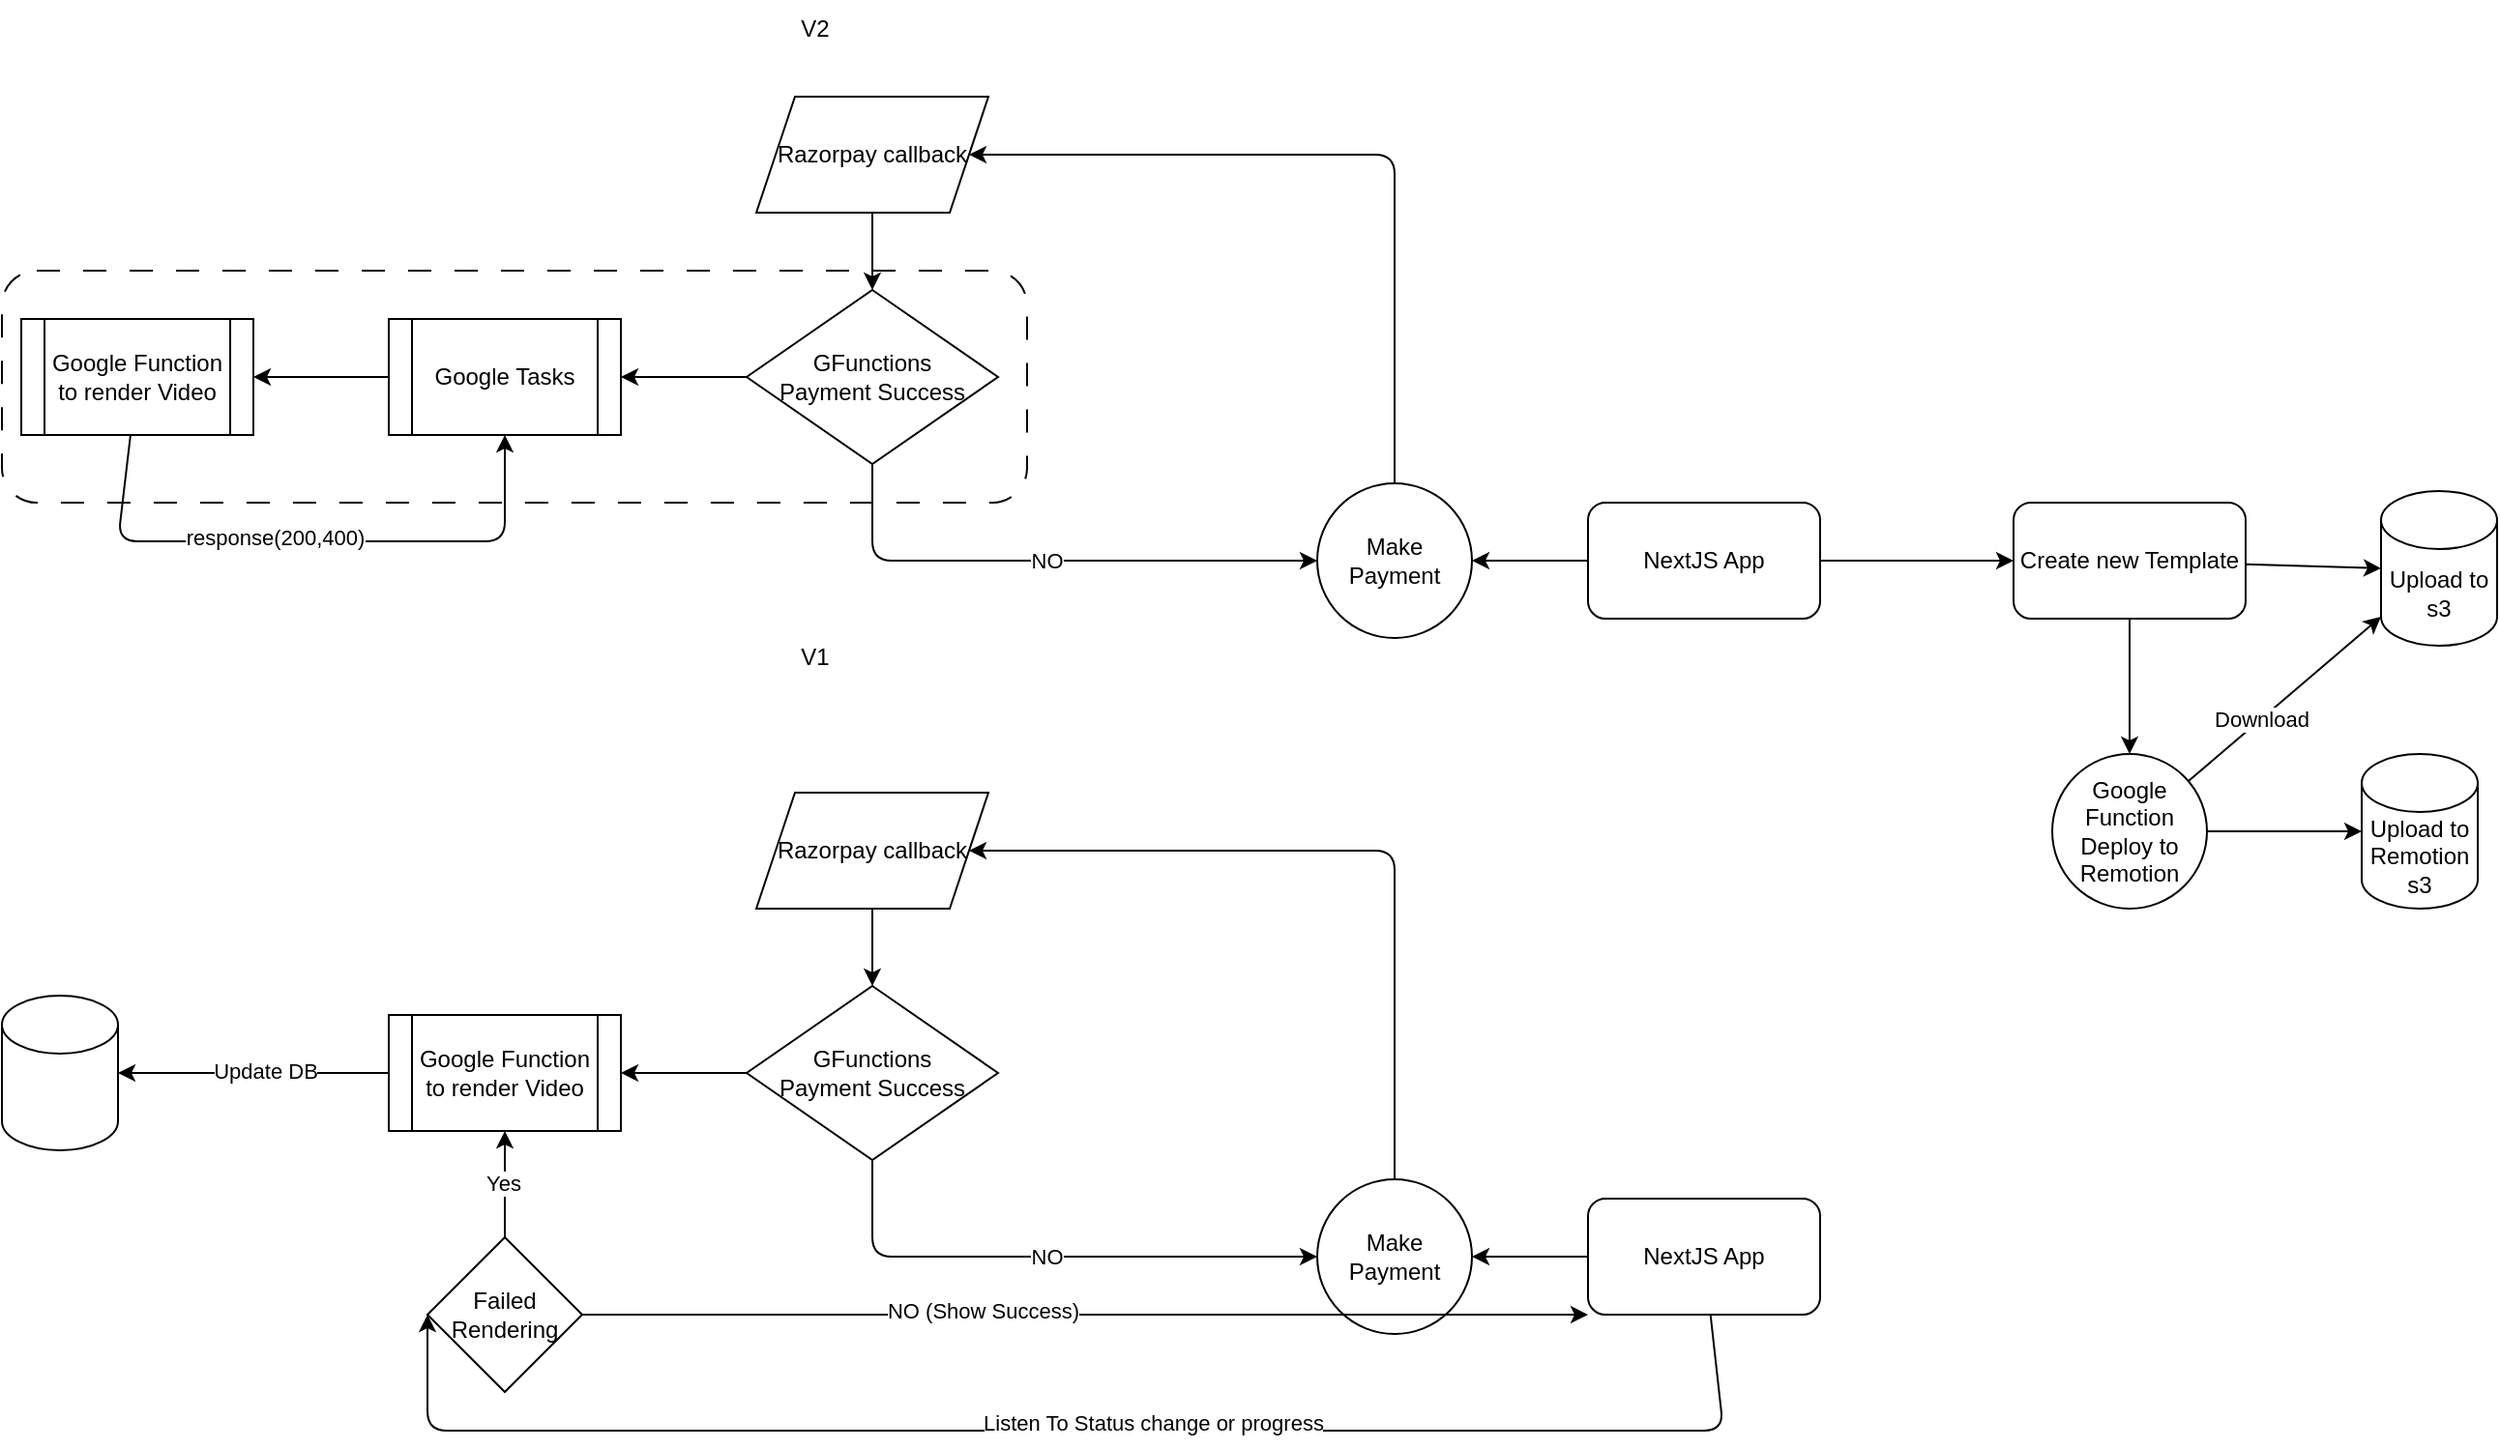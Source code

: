 <mxfile>
    <diagram id="3bxHeYOgOJHIAlLgsrYg" name="Page-1">
        <mxGraphModel dx="1148" dy="520" grid="1" gridSize="10" guides="1" tooltips="1" connect="1" arrows="1" fold="1" page="1" pageScale="1" pageWidth="1169" pageHeight="827" math="0" shadow="0">
            <root>
                <mxCell id="0"/>
                <mxCell id="1" parent="0"/>
                <mxCell id="5" style="edgeStyle=none;html=1;" parent="1" source="2" target="4" edge="1">
                    <mxGeometry relative="1" as="geometry"/>
                </mxCell>
                <mxCell id="54" value="" style="edgeStyle=none;html=1;" edge="1" parent="1" source="2">
                    <mxGeometry relative="1" as="geometry">
                        <mxPoint x="1100" y="370" as="targetPoint"/>
                    </mxGeometry>
                </mxCell>
                <mxCell id="2" value="NextJS App" style="rounded=1;whiteSpace=wrap;html=1;" parent="1" vertex="1">
                    <mxGeometry x="880" y="340" width="120" height="60" as="geometry"/>
                </mxCell>
                <mxCell id="17" style="edgeStyle=none;html=1;entryX=1;entryY=0.5;entryDx=0;entryDy=0;" parent="1" source="3" target="16" edge="1">
                    <mxGeometry relative="1" as="geometry"/>
                </mxCell>
                <mxCell id="3" value="Google Tasks" style="shape=process;whiteSpace=wrap;html=1;backgroundOutline=1;" parent="1" vertex="1">
                    <mxGeometry x="260" y="245" width="120" height="60" as="geometry"/>
                </mxCell>
                <mxCell id="13" style="edgeStyle=none;html=1;entryX=1;entryY=0.5;entryDx=0;entryDy=0;" parent="1" source="4" target="11" edge="1">
                    <mxGeometry relative="1" as="geometry">
                        <Array as="points">
                            <mxPoint x="780" y="160"/>
                            <mxPoint x="620" y="160"/>
                        </Array>
                    </mxGeometry>
                </mxCell>
                <mxCell id="4" value="Make Payment" style="ellipse;whiteSpace=wrap;html=1;aspect=fixed;" parent="1" vertex="1">
                    <mxGeometry x="740" y="330" width="80" height="80" as="geometry"/>
                </mxCell>
                <mxCell id="10" value="NO" style="edgeStyle=none;html=1;entryX=0;entryY=0.5;entryDx=0;entryDy=0;" parent="1" source="6" target="4" edge="1">
                    <mxGeometry relative="1" as="geometry">
                        <Array as="points">
                            <mxPoint x="510" y="370"/>
                        </Array>
                    </mxGeometry>
                </mxCell>
                <mxCell id="15" style="edgeStyle=none;html=1;entryX=1;entryY=0.5;entryDx=0;entryDy=0;" parent="1" source="6" target="3" edge="1">
                    <mxGeometry relative="1" as="geometry"/>
                </mxCell>
                <mxCell id="6" value="GFunctions&lt;br&gt;Payment Success" style="rhombus;whiteSpace=wrap;html=1;" parent="1" vertex="1">
                    <mxGeometry x="445" y="230" width="130" height="90" as="geometry"/>
                </mxCell>
                <mxCell id="12" style="edgeStyle=none;html=1;entryX=0.5;entryY=0;entryDx=0;entryDy=0;" parent="1" source="11" target="6" edge="1">
                    <mxGeometry relative="1" as="geometry"/>
                </mxCell>
                <mxCell id="14" value="" style="rounded=1;whiteSpace=wrap;html=1;dashed=1;dashPattern=12 12;fillColor=none;" parent="1" vertex="1">
                    <mxGeometry x="60" y="220" width="530" height="120" as="geometry"/>
                </mxCell>
                <mxCell id="11" value="Razorpay callback" style="shape=parallelogram;perimeter=parallelogramPerimeter;whiteSpace=wrap;html=1;fixedSize=1;" parent="1" vertex="1">
                    <mxGeometry x="450" y="130" width="120" height="60" as="geometry"/>
                </mxCell>
                <mxCell id="18" style="edgeStyle=none;html=1;entryX=0.5;entryY=1;entryDx=0;entryDy=0;" parent="1" source="16" target="3" edge="1">
                    <mxGeometry relative="1" as="geometry">
                        <Array as="points">
                            <mxPoint x="120" y="360"/>
                            <mxPoint x="320" y="360"/>
                        </Array>
                    </mxGeometry>
                </mxCell>
                <mxCell id="19" value="response(200,400)" style="edgeLabel;html=1;align=center;verticalAlign=middle;resizable=0;points=[];" parent="18" vertex="1" connectable="0">
                    <mxGeometry x="-0.119" y="2" relative="1" as="geometry">
                        <mxPoint as="offset"/>
                    </mxGeometry>
                </mxCell>
                <mxCell id="16" value="Google Function to render Video&lt;br&gt;" style="shape=process;whiteSpace=wrap;html=1;backgroundOutline=1;fillColor=none;" parent="1" vertex="1">
                    <mxGeometry x="70" y="245" width="120" height="60" as="geometry"/>
                </mxCell>
                <mxCell id="20" style="edgeStyle=none;html=1;" parent="1" source="21" target="25" edge="1">
                    <mxGeometry relative="1" as="geometry"/>
                </mxCell>
                <mxCell id="40" style="edgeStyle=none;html=1;entryX=0;entryY=0.5;entryDx=0;entryDy=0;" parent="1" source="21" target="42" edge="1">
                    <mxGeometry relative="1" as="geometry">
                        <Array as="points">
                            <mxPoint x="950" y="820"/>
                            <mxPoint x="500" y="820"/>
                            <mxPoint x="280" y="820"/>
                        </Array>
                    </mxGeometry>
                </mxCell>
                <mxCell id="41" value="Listen To Status change or progress" style="edgeLabel;html=1;align=center;verticalAlign=middle;resizable=0;points=[];" parent="40" vertex="1" connectable="0">
                    <mxGeometry x="-0.1" y="-4" relative="1" as="geometry">
                        <mxPoint as="offset"/>
                    </mxGeometry>
                </mxCell>
                <mxCell id="21" value="NextJS App" style="rounded=1;whiteSpace=wrap;html=1;" parent="1" vertex="1">
                    <mxGeometry x="880" y="700" width="120" height="60" as="geometry"/>
                </mxCell>
                <mxCell id="24" style="edgeStyle=none;html=1;entryX=1;entryY=0.5;entryDx=0;entryDy=0;" parent="1" source="25" target="31" edge="1">
                    <mxGeometry relative="1" as="geometry">
                        <Array as="points">
                            <mxPoint x="780" y="520"/>
                            <mxPoint x="620" y="520"/>
                        </Array>
                    </mxGeometry>
                </mxCell>
                <mxCell id="25" value="Make Payment" style="ellipse;whiteSpace=wrap;html=1;aspect=fixed;" parent="1" vertex="1">
                    <mxGeometry x="740" y="690" width="80" height="80" as="geometry"/>
                </mxCell>
                <mxCell id="26" value="NO" style="edgeStyle=none;html=1;entryX=0;entryY=0.5;entryDx=0;entryDy=0;" parent="1" source="28" target="25" edge="1">
                    <mxGeometry relative="1" as="geometry">
                        <Array as="points">
                            <mxPoint x="510" y="730"/>
                        </Array>
                    </mxGeometry>
                </mxCell>
                <mxCell id="27" style="edgeStyle=none;html=1;entryX=1;entryY=0.5;entryDx=0;entryDy=0;" parent="1" source="28" target="35" edge="1">
                    <mxGeometry relative="1" as="geometry">
                        <mxPoint x="380" y="635" as="targetPoint"/>
                    </mxGeometry>
                </mxCell>
                <mxCell id="28" value="GFunctions&lt;br&gt;Payment Success" style="rhombus;whiteSpace=wrap;html=1;" parent="1" vertex="1">
                    <mxGeometry x="445" y="590" width="130" height="90" as="geometry"/>
                </mxCell>
                <mxCell id="29" style="edgeStyle=none;html=1;entryX=0.5;entryY=0;entryDx=0;entryDy=0;" parent="1" source="31" target="28" edge="1">
                    <mxGeometry relative="1" as="geometry"/>
                </mxCell>
                <mxCell id="31" value="Razorpay callback" style="shape=parallelogram;perimeter=parallelogramPerimeter;whiteSpace=wrap;html=1;fixedSize=1;" parent="1" vertex="1">
                    <mxGeometry x="450" y="490" width="120" height="60" as="geometry"/>
                </mxCell>
                <mxCell id="38" style="edgeStyle=none;html=1;entryX=1;entryY=0.5;entryDx=0;entryDy=0;entryPerimeter=0;" parent="1" source="35" target="36" edge="1">
                    <mxGeometry relative="1" as="geometry"/>
                </mxCell>
                <mxCell id="39" value="Update DB" style="edgeLabel;html=1;align=center;verticalAlign=middle;resizable=0;points=[];" parent="38" vertex="1" connectable="0">
                    <mxGeometry x="-0.076" y="-1" relative="1" as="geometry">
                        <mxPoint as="offset"/>
                    </mxGeometry>
                </mxCell>
                <mxCell id="35" value="Google Function to render Video&lt;br&gt;" style="shape=process;whiteSpace=wrap;html=1;backgroundOutline=1;fillColor=none;" parent="1" vertex="1">
                    <mxGeometry x="260" y="605" width="120" height="60" as="geometry"/>
                </mxCell>
                <mxCell id="36" value="" style="shape=cylinder3;whiteSpace=wrap;html=1;boundedLbl=1;backgroundOutline=1;size=15;fillColor=none;" parent="1" vertex="1">
                    <mxGeometry x="60" y="595" width="60" height="80" as="geometry"/>
                </mxCell>
                <mxCell id="43" style="edgeStyle=none;html=1;entryX=0.5;entryY=1;entryDx=0;entryDy=0;" parent="1" source="42" target="35" edge="1">
                    <mxGeometry relative="1" as="geometry"/>
                </mxCell>
                <mxCell id="45" value="Yes" style="edgeLabel;html=1;align=center;verticalAlign=middle;resizable=0;points=[];" parent="43" vertex="1" connectable="0">
                    <mxGeometry x="0.012" y="1" relative="1" as="geometry">
                        <mxPoint as="offset"/>
                    </mxGeometry>
                </mxCell>
                <mxCell id="47" style="edgeStyle=none;html=1;entryX=0;entryY=1;entryDx=0;entryDy=0;" parent="1" source="42" target="21" edge="1">
                    <mxGeometry relative="1" as="geometry">
                        <mxPoint x="870" y="780" as="targetPoint"/>
                    </mxGeometry>
                </mxCell>
                <mxCell id="48" value="No" style="edgeLabel;html=1;align=center;verticalAlign=middle;resizable=0;points=[];" parent="47" vertex="1" connectable="0">
                    <mxGeometry x="-0.302" y="1" relative="1" as="geometry">
                        <mxPoint as="offset"/>
                    </mxGeometry>
                </mxCell>
                <mxCell id="49" value="NO (Show Success)" style="edgeLabel;html=1;align=center;verticalAlign=middle;resizable=0;points=[];" parent="47" vertex="1" connectable="0">
                    <mxGeometry x="-0.203" y="2" relative="1" as="geometry">
                        <mxPoint as="offset"/>
                    </mxGeometry>
                </mxCell>
                <mxCell id="42" value="Failed Rendering" style="rhombus;whiteSpace=wrap;html=1;fillColor=none;" parent="1" vertex="1">
                    <mxGeometry x="280" y="720" width="80" height="80" as="geometry"/>
                </mxCell>
                <mxCell id="51" value="V1" style="text;html=1;align=center;verticalAlign=middle;resizable=0;points=[];autosize=1;strokeColor=none;fillColor=none;" parent="1" vertex="1">
                    <mxGeometry x="460" y="405" width="40" height="30" as="geometry"/>
                </mxCell>
                <mxCell id="52" value="V2" style="text;html=1;align=center;verticalAlign=middle;resizable=0;points=[];autosize=1;strokeColor=none;fillColor=none;" parent="1" vertex="1">
                    <mxGeometry x="460" y="80" width="40" height="30" as="geometry"/>
                </mxCell>
                <mxCell id="58" style="edgeStyle=none;html=1;entryX=0;entryY=0.5;entryDx=0;entryDy=0;entryPerimeter=0;" edge="1" parent="1" source="55" target="66">
                    <mxGeometry relative="1" as="geometry">
                        <mxPoint x="1280" y="370" as="targetPoint"/>
                    </mxGeometry>
                </mxCell>
                <mxCell id="60" value="" style="edgeStyle=none;html=1;" edge="1" parent="1" source="55" target="59">
                    <mxGeometry relative="1" as="geometry"/>
                </mxCell>
                <mxCell id="55" value="Create new Template" style="rounded=1;whiteSpace=wrap;html=1;" vertex="1" parent="1">
                    <mxGeometry x="1100" y="340" width="120" height="60" as="geometry"/>
                </mxCell>
                <mxCell id="61" style="edgeStyle=none;html=1;entryX=0;entryY=1;entryDx=0;entryDy=-15;entryPerimeter=0;" edge="1" parent="1" source="59" target="66">
                    <mxGeometry relative="1" as="geometry">
                        <mxPoint x="1290" y="410" as="targetPoint"/>
                    </mxGeometry>
                </mxCell>
                <mxCell id="62" value="Download" style="edgeLabel;html=1;align=center;verticalAlign=middle;resizable=0;points=[];" vertex="1" connectable="0" parent="61">
                    <mxGeometry x="-0.244" relative="1" as="geometry">
                        <mxPoint as="offset"/>
                    </mxGeometry>
                </mxCell>
                <mxCell id="67" style="edgeStyle=none;html=1;entryX=0;entryY=0.5;entryDx=0;entryDy=0;entryPerimeter=0;" edge="1" parent="1" source="59" target="65">
                    <mxGeometry relative="1" as="geometry"/>
                </mxCell>
                <mxCell id="59" value="Google Function Deploy to Remotion" style="ellipse;whiteSpace=wrap;html=1;rounded=1;" vertex="1" parent="1">
                    <mxGeometry x="1120" y="470" width="80" height="80" as="geometry"/>
                </mxCell>
                <mxCell id="65" value="Upload to Remotion s3" style="shape=cylinder3;whiteSpace=wrap;html=1;boundedLbl=1;backgroundOutline=1;size=15;" vertex="1" parent="1">
                    <mxGeometry x="1280" y="470" width="60" height="80" as="geometry"/>
                </mxCell>
                <mxCell id="66" value="Upload to s3" style="shape=cylinder3;whiteSpace=wrap;html=1;boundedLbl=1;backgroundOutline=1;size=15;" vertex="1" parent="1">
                    <mxGeometry x="1290" y="334" width="60" height="80" as="geometry"/>
                </mxCell>
            </root>
        </mxGraphModel>
    </diagram>
</mxfile>